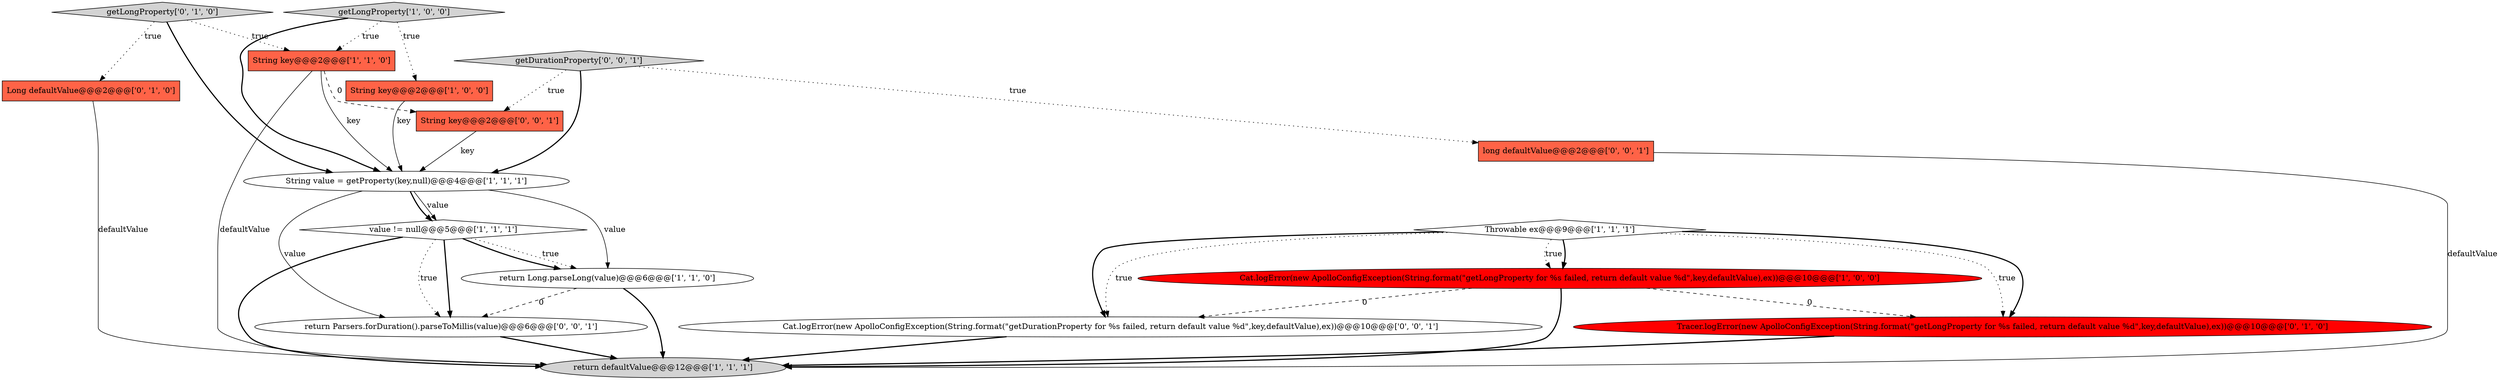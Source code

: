 digraph {
9 [style = filled, label = "getLongProperty['0', '1', '0']", fillcolor = lightgray, shape = diamond image = "AAA0AAABBB2BBB"];
12 [style = filled, label = "getDurationProperty['0', '0', '1']", fillcolor = lightgray, shape = diamond image = "AAA0AAABBB3BBB"];
10 [style = filled, label = "Long defaultValue@@@2@@@['0', '1', '0']", fillcolor = tomato, shape = box image = "AAA0AAABBB2BBB"];
4 [style = filled, label = "return defaultValue@@@12@@@['1', '1', '1']", fillcolor = lightgray, shape = ellipse image = "AAA0AAABBB1BBB"];
2 [style = filled, label = "getLongProperty['1', '0', '0']", fillcolor = lightgray, shape = diamond image = "AAA0AAABBB1BBB"];
13 [style = filled, label = "return Parsers.forDuration().parseToMillis(value)@@@6@@@['0', '0', '1']", fillcolor = white, shape = ellipse image = "AAA0AAABBB3BBB"];
16 [style = filled, label = "String key@@@2@@@['0', '0', '1']", fillcolor = tomato, shape = box image = "AAA0AAABBB3BBB"];
11 [style = filled, label = "Tracer.logError(new ApolloConfigException(String.format(\"getLongProperty for %s failed, return default value %d\",key,defaultValue),ex))@@@10@@@['0', '1', '0']", fillcolor = red, shape = ellipse image = "AAA1AAABBB2BBB"];
15 [style = filled, label = "Cat.logError(new ApolloConfigException(String.format(\"getDurationProperty for %s failed, return default value %d\",key,defaultValue),ex))@@@10@@@['0', '0', '1']", fillcolor = white, shape = ellipse image = "AAA0AAABBB3BBB"];
14 [style = filled, label = "long defaultValue@@@2@@@['0', '0', '1']", fillcolor = tomato, shape = box image = "AAA0AAABBB3BBB"];
8 [style = filled, label = "value != null@@@5@@@['1', '1', '1']", fillcolor = white, shape = diamond image = "AAA0AAABBB1BBB"];
0 [style = filled, label = "return Long.parseLong(value)@@@6@@@['1', '1', '0']", fillcolor = white, shape = ellipse image = "AAA0AAABBB1BBB"];
5 [style = filled, label = "String key@@@2@@@['1', '0', '0']", fillcolor = tomato, shape = box image = "AAA0AAABBB1BBB"];
3 [style = filled, label = "String value = getProperty(key,null)@@@4@@@['1', '1', '1']", fillcolor = white, shape = ellipse image = "AAA0AAABBB1BBB"];
6 [style = filled, label = "Cat.logError(new ApolloConfigException(String.format(\"getLongProperty for %s failed, return default value %d\",key,defaultValue),ex))@@@10@@@['1', '0', '0']", fillcolor = red, shape = ellipse image = "AAA1AAABBB1BBB"];
1 [style = filled, label = "Throwable ex@@@9@@@['1', '1', '1']", fillcolor = white, shape = diamond image = "AAA0AAABBB1BBB"];
7 [style = filled, label = "String key@@@2@@@['1', '1', '0']", fillcolor = tomato, shape = box image = "AAA0AAABBB1BBB"];
14->4 [style = solid, label="defaultValue"];
5->3 [style = solid, label="key"];
7->16 [style = dashed, label="0"];
3->8 [style = solid, label="value"];
1->15 [style = bold, label=""];
2->3 [style = bold, label=""];
1->11 [style = dotted, label="true"];
11->4 [style = bold, label=""];
6->11 [style = dashed, label="0"];
16->3 [style = solid, label="key"];
7->3 [style = solid, label="key"];
1->11 [style = bold, label=""];
8->0 [style = bold, label=""];
6->4 [style = bold, label=""];
12->14 [style = dotted, label="true"];
10->4 [style = solid, label="defaultValue"];
1->6 [style = bold, label=""];
12->16 [style = dotted, label="true"];
6->15 [style = dashed, label="0"];
0->4 [style = bold, label=""];
1->15 [style = dotted, label="true"];
3->8 [style = bold, label=""];
2->7 [style = dotted, label="true"];
0->13 [style = dashed, label="0"];
15->4 [style = bold, label=""];
9->3 [style = bold, label=""];
1->6 [style = dotted, label="true"];
8->0 [style = dotted, label="true"];
7->4 [style = solid, label="defaultValue"];
12->3 [style = bold, label=""];
8->13 [style = dotted, label="true"];
8->4 [style = bold, label=""];
9->7 [style = dotted, label="true"];
2->5 [style = dotted, label="true"];
3->0 [style = solid, label="value"];
9->10 [style = dotted, label="true"];
3->13 [style = solid, label="value"];
8->13 [style = bold, label=""];
13->4 [style = bold, label=""];
}
